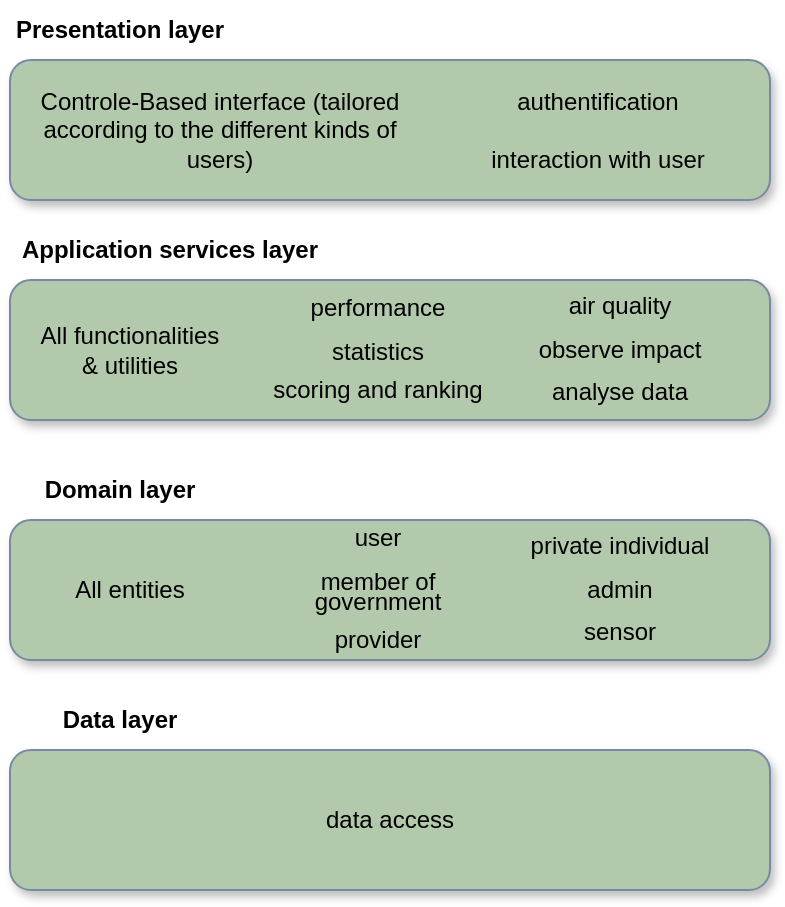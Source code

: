 <mxfile version="21.2.3">
  <diagram name="Page-1" id="7Dfnxv5kMgsFiC_2lj3k">
    <mxGraphModel dx="573" dy="705" grid="1" gridSize="10" guides="1" tooltips="1" connect="1" arrows="1" fold="1" page="1" pageScale="1" pageWidth="827" pageHeight="1169" math="0" shadow="0">
      <root>
        <mxCell id="0" />
        <mxCell id="1" parent="0" />
        <mxCell id="83Yx0TO5dqXn7qrXSAbP-21" value="" style="group" vertex="1" connectable="0" parent="1">
          <mxGeometry x="120" y="190" width="380" height="445" as="geometry" />
        </mxCell>
        <mxCell id="83Yx0TO5dqXn7qrXSAbP-1" value="" style="rounded=1;whiteSpace=wrap;html=1;shadow=1;glass=0;fillColor=#B2C9AB;strokeColor=#788AA3;labelBackgroundColor=none;fontColor=#46495D;" vertex="1" parent="83Yx0TO5dqXn7qrXSAbP-21">
          <mxGeometry y="30" width="380" height="70" as="geometry" />
        </mxCell>
        <mxCell id="83Yx0TO5dqXn7qrXSAbP-2" value="&lt;b&gt;Presentation layer&lt;/b&gt;" style="text;html=1;strokeColor=none;fillColor=none;align=center;verticalAlign=middle;whiteSpace=wrap;rounded=0;" vertex="1" parent="83Yx0TO5dqXn7qrXSAbP-21">
          <mxGeometry width="110" height="30" as="geometry" />
        </mxCell>
        <mxCell id="83Yx0TO5dqXn7qrXSAbP-3" value="" style="rounded=1;whiteSpace=wrap;html=1;shadow=1;glass=0;fillColor=#B2C9AB;strokeColor=#788AA3;labelBackgroundColor=none;fontColor=#46495D;" vertex="1" parent="83Yx0TO5dqXn7qrXSAbP-21">
          <mxGeometry y="140" width="380" height="70" as="geometry" />
        </mxCell>
        <mxCell id="83Yx0TO5dqXn7qrXSAbP-4" value="&lt;b&gt;Application services layer&lt;/b&gt;" style="text;html=1;strokeColor=none;fillColor=none;align=center;verticalAlign=middle;whiteSpace=wrap;rounded=0;" vertex="1" parent="83Yx0TO5dqXn7qrXSAbP-21">
          <mxGeometry y="110" width="160" height="30" as="geometry" />
        </mxCell>
        <mxCell id="83Yx0TO5dqXn7qrXSAbP-5" value="All functionalities &amp;amp; utilities" style="text;html=1;strokeColor=none;fillColor=none;align=center;verticalAlign=middle;whiteSpace=wrap;rounded=0;" vertex="1" parent="83Yx0TO5dqXn7qrXSAbP-21">
          <mxGeometry x="10" y="155" width="100" height="40" as="geometry" />
        </mxCell>
        <mxCell id="83Yx0TO5dqXn7qrXSAbP-7" value="Controle-Based interface (tailored according to the different kinds of users)" style="text;html=1;strokeColor=none;fillColor=none;align=center;verticalAlign=middle;whiteSpace=wrap;rounded=0;" vertex="1" parent="83Yx0TO5dqXn7qrXSAbP-21">
          <mxGeometry x="10" y="50" width="190" height="30" as="geometry" />
        </mxCell>
        <mxCell id="83Yx0TO5dqXn7qrXSAbP-9" value="authentification&lt;br&gt;&lt;br&gt;interaction with user" style="text;html=1;strokeColor=none;fillColor=none;align=center;verticalAlign=middle;whiteSpace=wrap;rounded=0;" vertex="1" parent="83Yx0TO5dqXn7qrXSAbP-21">
          <mxGeometry x="239" y="50" width="110" height="30" as="geometry" />
        </mxCell>
        <mxCell id="83Yx0TO5dqXn7qrXSAbP-10" value="&lt;p style=&quot;line-height: 80%;&quot;&gt;performance&lt;br&gt;&lt;font style=&quot;font-size: 2px;&quot;&gt;&amp;nbsp;&lt;/font&gt;&lt;br&gt;statistics&lt;br&gt;&lt;br&gt;scoring and ranking&lt;/p&gt;" style="text;html=1;strokeColor=none;fillColor=none;align=center;verticalAlign=middle;whiteSpace=wrap;rounded=0;" vertex="1" parent="83Yx0TO5dqXn7qrXSAbP-21">
          <mxGeometry x="129" y="145" width="110" height="60" as="geometry" />
        </mxCell>
        <mxCell id="83Yx0TO5dqXn7qrXSAbP-11" value="&lt;p style=&quot;line-height: 80%;&quot;&gt;air quality&lt;/p&gt;&lt;p style=&quot;line-height: 80%;&quot;&gt;observe impact&lt;/p&gt;&lt;p style=&quot;line-height: 80%;&quot;&gt;analyse data&lt;/p&gt;" style="text;html=1;strokeColor=none;fillColor=none;align=center;verticalAlign=middle;whiteSpace=wrap;rounded=0;" vertex="1" parent="83Yx0TO5dqXn7qrXSAbP-21">
          <mxGeometry x="250" y="145" width="110" height="60" as="geometry" />
        </mxCell>
        <mxCell id="83Yx0TO5dqXn7qrXSAbP-12" value="" style="rounded=1;whiteSpace=wrap;html=1;shadow=1;glass=0;fillColor=#B2C9AB;strokeColor=#788AA3;labelBackgroundColor=none;fontColor=#46495D;" vertex="1" parent="83Yx0TO5dqXn7qrXSAbP-21">
          <mxGeometry y="260" width="380" height="70" as="geometry" />
        </mxCell>
        <mxCell id="83Yx0TO5dqXn7qrXSAbP-13" value="&lt;b&gt;Domain layer&lt;/b&gt;" style="text;html=1;strokeColor=none;fillColor=none;align=center;verticalAlign=middle;whiteSpace=wrap;rounded=0;" vertex="1" parent="83Yx0TO5dqXn7qrXSAbP-21">
          <mxGeometry y="230" width="110" height="30" as="geometry" />
        </mxCell>
        <mxCell id="83Yx0TO5dqXn7qrXSAbP-14" value="All entities" style="text;html=1;strokeColor=none;fillColor=none;align=center;verticalAlign=middle;whiteSpace=wrap;rounded=0;" vertex="1" parent="83Yx0TO5dqXn7qrXSAbP-21">
          <mxGeometry x="10" y="275" width="100" height="40" as="geometry" />
        </mxCell>
        <mxCell id="83Yx0TO5dqXn7qrXSAbP-15" value="&lt;p style=&quot;line-height: 80%;&quot;&gt;user&lt;br&gt;&lt;font style=&quot;font-size: 2px;&quot;&gt;&amp;nbsp;&lt;/font&gt;&lt;br&gt;member of government&lt;br&gt;&lt;br&gt;provider&lt;/p&gt;" style="text;html=1;strokeColor=none;fillColor=none;align=center;verticalAlign=middle;whiteSpace=wrap;rounded=0;" vertex="1" parent="83Yx0TO5dqXn7qrXSAbP-21">
          <mxGeometry x="129" y="265" width="110" height="60" as="geometry" />
        </mxCell>
        <mxCell id="83Yx0TO5dqXn7qrXSAbP-16" value="&lt;p style=&quot;line-height: 80%;&quot;&gt;private individual&lt;/p&gt;&lt;p style=&quot;line-height: 80%;&quot;&gt;admin&lt;/p&gt;&lt;p style=&quot;line-height: 80%;&quot;&gt;sensor&lt;br&gt;&lt;/p&gt;" style="text;html=1;strokeColor=none;fillColor=none;align=center;verticalAlign=middle;whiteSpace=wrap;rounded=0;" vertex="1" parent="83Yx0TO5dqXn7qrXSAbP-21">
          <mxGeometry x="250" y="265" width="110" height="60" as="geometry" />
        </mxCell>
        <mxCell id="83Yx0TO5dqXn7qrXSAbP-17" value="" style="rounded=1;whiteSpace=wrap;html=1;shadow=1;glass=0;fillColor=#B2C9AB;strokeColor=#788AA3;labelBackgroundColor=none;fontColor=#46495D;" vertex="1" parent="83Yx0TO5dqXn7qrXSAbP-21">
          <mxGeometry y="375" width="380" height="70" as="geometry" />
        </mxCell>
        <mxCell id="83Yx0TO5dqXn7qrXSAbP-18" value="&lt;b&gt;Data layer&lt;/b&gt;" style="text;html=1;strokeColor=none;fillColor=none;align=center;verticalAlign=middle;whiteSpace=wrap;rounded=0;" vertex="1" parent="83Yx0TO5dqXn7qrXSAbP-21">
          <mxGeometry y="345" width="110" height="30" as="geometry" />
        </mxCell>
        <mxCell id="83Yx0TO5dqXn7qrXSAbP-19" value="data access" style="text;html=1;strokeColor=none;fillColor=none;align=center;verticalAlign=middle;whiteSpace=wrap;rounded=0;" vertex="1" parent="83Yx0TO5dqXn7qrXSAbP-21">
          <mxGeometry x="140" y="390" width="100" height="40" as="geometry" />
        </mxCell>
      </root>
    </mxGraphModel>
  </diagram>
</mxfile>
